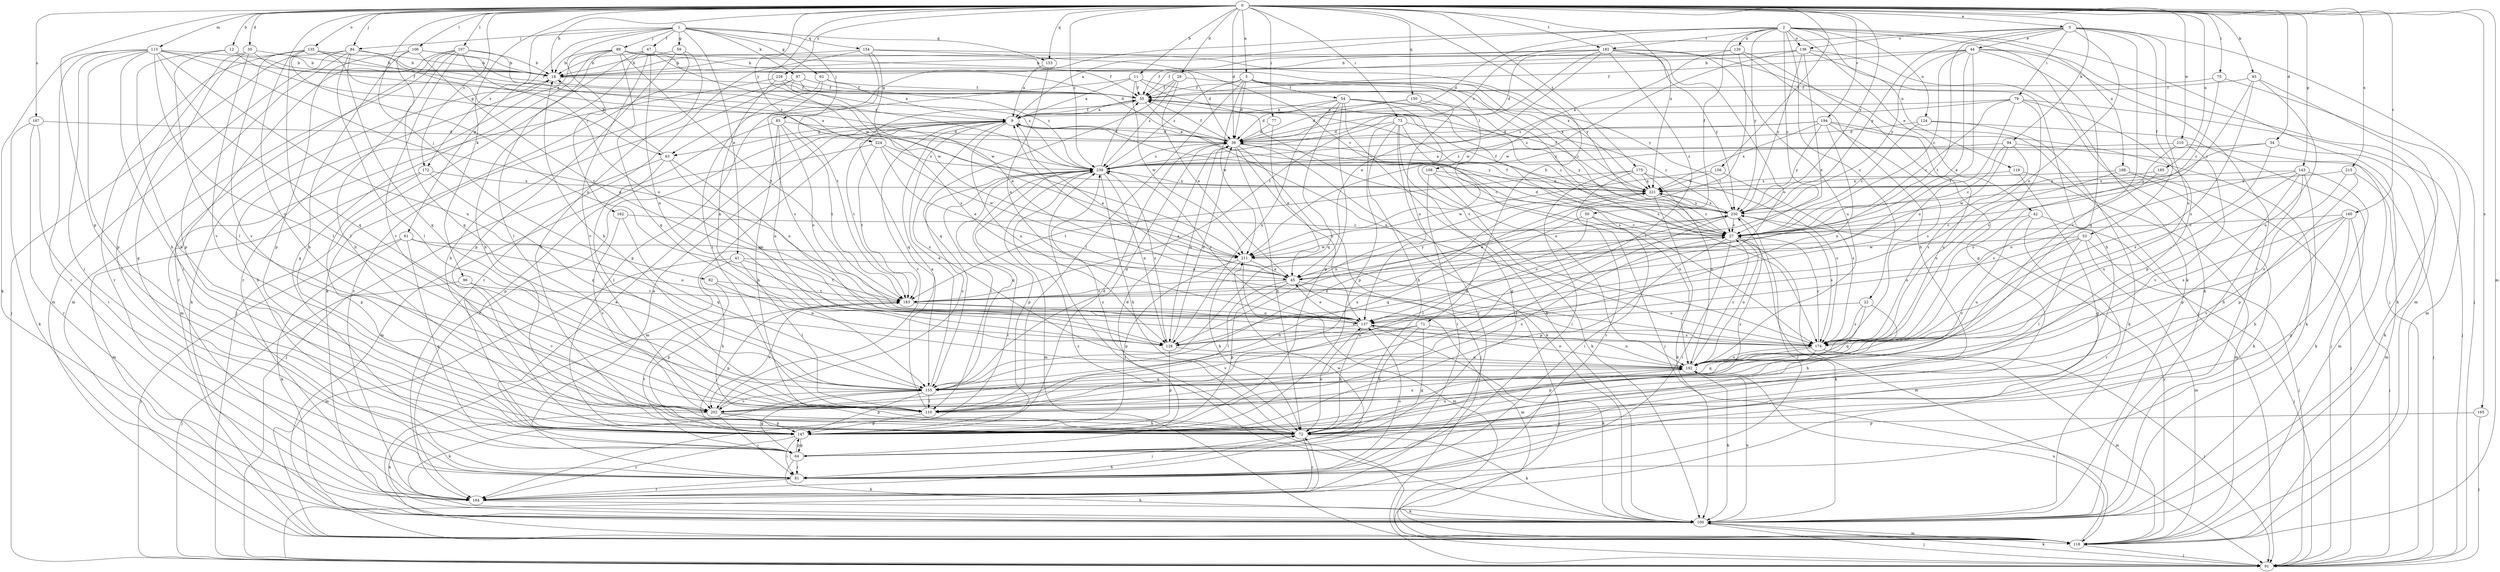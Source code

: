 strict digraph  {
0;
1;
2;
3;
5;
9;
11;
12;
18;
22;
27;
29;
34;
35;
36;
41;
42;
44;
45;
47;
50;
53;
54;
55;
59;
61;
62;
63;
64;
71;
72;
73;
75;
77;
79;
81;
82;
84;
85;
89;
91;
93;
94;
96;
97;
100;
106;
107;
108;
110;
113;
118;
119;
124;
126;
128;
135;
136;
137;
143;
147;
150;
153;
154;
155;
156;
160;
162;
164;
165;
167;
172;
174;
175;
182;
183;
185;
188;
192;
194;
202;
210;
211;
215;
221;
224;
226;
230;
239;
0 -> 3  [label=a];
0 -> 5  [label=a];
0 -> 11  [label=b];
0 -> 12  [label=b];
0 -> 18  [label=b];
0 -> 29  [label=d];
0 -> 34  [label=d];
0 -> 35  [label=d];
0 -> 36  [label=d];
0 -> 71  [label=h];
0 -> 73  [label=i];
0 -> 75  [label=i];
0 -> 77  [label=i];
0 -> 82  [label=j];
0 -> 84  [label=j];
0 -> 93  [label=k];
0 -> 94  [label=k];
0 -> 96  [label=k];
0 -> 106  [label=l];
0 -> 107  [label=l];
0 -> 113  [label=m];
0 -> 118  [label=m];
0 -> 135  [label=o];
0 -> 143  [label=p];
0 -> 147  [label=p];
0 -> 150  [label=q];
0 -> 153  [label=q];
0 -> 156  [label=r];
0 -> 160  [label=r];
0 -> 165  [label=s];
0 -> 167  [label=s];
0 -> 172  [label=s];
0 -> 175  [label=t];
0 -> 182  [label=t];
0 -> 185  [label=u];
0 -> 194  [label=v];
0 -> 202  [label=v];
0 -> 210  [label=w];
0 -> 211  [label=w];
0 -> 215  [label=x];
0 -> 221  [label=x];
0 -> 224  [label=y];
0 -> 226  [label=y];
0 -> 230  [label=y];
0 -> 239  [label=z];
1 -> 41  [label=e];
1 -> 47  [label=f];
1 -> 59  [label=g];
1 -> 61  [label=g];
1 -> 62  [label=g];
1 -> 84  [label=j];
1 -> 85  [label=j];
1 -> 89  [label=j];
1 -> 97  [label=k];
1 -> 153  [label=q];
1 -> 154  [label=q];
1 -> 162  [label=r];
1 -> 172  [label=s];
2 -> 9  [label=a];
2 -> 22  [label=c];
2 -> 27  [label=c];
2 -> 36  [label=d];
2 -> 42  [label=e];
2 -> 50  [label=f];
2 -> 63  [label=g];
2 -> 91  [label=j];
2 -> 100  [label=k];
2 -> 119  [label=n];
2 -> 124  [label=n];
2 -> 126  [label=n];
2 -> 136  [label=o];
2 -> 182  [label=t];
2 -> 188  [label=u];
2 -> 230  [label=y];
3 -> 44  [label=e];
3 -> 53  [label=f];
3 -> 79  [label=i];
3 -> 91  [label=j];
3 -> 136  [label=o];
3 -> 137  [label=o];
3 -> 183  [label=t];
3 -> 192  [label=u];
3 -> 202  [label=v];
3 -> 230  [label=y];
3 -> 239  [label=z];
5 -> 36  [label=d];
5 -> 54  [label=f];
5 -> 55  [label=f];
5 -> 108  [label=l];
5 -> 110  [label=l];
5 -> 174  [label=s];
5 -> 211  [label=w];
5 -> 221  [label=x];
5 -> 239  [label=z];
9 -> 36  [label=d];
9 -> 55  [label=f];
9 -> 63  [label=g];
9 -> 118  [label=m];
9 -> 128  [label=n];
9 -> 164  [label=r];
9 -> 183  [label=t];
9 -> 192  [label=u];
9 -> 202  [label=v];
9 -> 230  [label=y];
11 -> 9  [label=a];
11 -> 55  [label=f];
11 -> 147  [label=p];
11 -> 174  [label=s];
11 -> 211  [label=w];
11 -> 230  [label=y];
12 -> 18  [label=b];
12 -> 63  [label=g];
12 -> 72  [label=h];
12 -> 110  [label=l];
18 -> 55  [label=f];
18 -> 100  [label=k];
22 -> 72  [label=h];
22 -> 137  [label=o];
22 -> 155  [label=q];
22 -> 174  [label=s];
27 -> 36  [label=d];
27 -> 55  [label=f];
27 -> 81  [label=i];
27 -> 100  [label=k];
27 -> 118  [label=m];
27 -> 128  [label=n];
27 -> 147  [label=p];
27 -> 192  [label=u];
27 -> 211  [label=w];
29 -> 27  [label=c];
29 -> 45  [label=e];
29 -> 55  [label=f];
29 -> 155  [label=q];
29 -> 239  [label=z];
34 -> 100  [label=k];
34 -> 174  [label=s];
34 -> 230  [label=y];
34 -> 239  [label=z];
35 -> 9  [label=a];
35 -> 18  [label=b];
35 -> 64  [label=g];
35 -> 81  [label=i];
35 -> 202  [label=v];
36 -> 9  [label=a];
36 -> 27  [label=c];
36 -> 55  [label=f];
36 -> 72  [label=h];
36 -> 91  [label=j];
36 -> 100  [label=k];
36 -> 128  [label=n];
36 -> 137  [label=o];
36 -> 239  [label=z];
41 -> 45  [label=e];
41 -> 72  [label=h];
41 -> 110  [label=l];
41 -> 118  [label=m];
41 -> 183  [label=t];
42 -> 27  [label=c];
42 -> 91  [label=j];
42 -> 164  [label=r];
42 -> 202  [label=v];
44 -> 18  [label=b];
44 -> 27  [label=c];
44 -> 45  [label=e];
44 -> 55  [label=f];
44 -> 81  [label=i];
44 -> 118  [label=m];
44 -> 155  [label=q];
44 -> 183  [label=t];
44 -> 230  [label=y];
45 -> 9  [label=a];
45 -> 91  [label=j];
45 -> 110  [label=l];
45 -> 118  [label=m];
45 -> 147  [label=p];
45 -> 183  [label=t];
45 -> 230  [label=y];
47 -> 18  [label=b];
47 -> 36  [label=d];
47 -> 72  [label=h];
47 -> 91  [label=j];
47 -> 128  [label=n];
47 -> 202  [label=v];
47 -> 211  [label=w];
50 -> 27  [label=c];
50 -> 81  [label=i];
50 -> 110  [label=l];
50 -> 155  [label=q];
53 -> 91  [label=j];
53 -> 110  [label=l];
53 -> 118  [label=m];
53 -> 137  [label=o];
53 -> 192  [label=u];
53 -> 211  [label=w];
54 -> 9  [label=a];
54 -> 27  [label=c];
54 -> 36  [label=d];
54 -> 100  [label=k];
54 -> 128  [label=n];
54 -> 147  [label=p];
54 -> 155  [label=q];
54 -> 174  [label=s];
54 -> 192  [label=u];
55 -> 9  [label=a];
55 -> 155  [label=q];
55 -> 174  [label=s];
59 -> 18  [label=b];
59 -> 72  [label=h];
59 -> 100  [label=k];
59 -> 147  [label=p];
61 -> 64  [label=g];
61 -> 91  [label=j];
61 -> 100  [label=k];
61 -> 137  [label=o];
61 -> 211  [label=w];
62 -> 9  [label=a];
62 -> 55  [label=f];
62 -> 110  [label=l];
62 -> 174  [label=s];
63 -> 18  [label=b];
63 -> 91  [label=j];
63 -> 110  [label=l];
63 -> 128  [label=n];
63 -> 137  [label=o];
64 -> 9  [label=a];
64 -> 36  [label=d];
64 -> 81  [label=i];
64 -> 100  [label=k];
64 -> 147  [label=p];
64 -> 183  [label=t];
71 -> 64  [label=g];
71 -> 72  [label=h];
71 -> 128  [label=n];
71 -> 192  [label=u];
71 -> 202  [label=v];
72 -> 81  [label=i];
72 -> 100  [label=k];
72 -> 137  [label=o];
72 -> 164  [label=r];
72 -> 230  [label=y];
72 -> 239  [label=z];
73 -> 36  [label=d];
73 -> 64  [label=g];
73 -> 72  [label=h];
73 -> 91  [label=j];
73 -> 147  [label=p];
73 -> 164  [label=r];
73 -> 230  [label=y];
75 -> 27  [label=c];
75 -> 55  [label=f];
75 -> 118  [label=m];
77 -> 36  [label=d];
77 -> 45  [label=e];
79 -> 9  [label=a];
79 -> 27  [label=c];
79 -> 91  [label=j];
79 -> 137  [label=o];
79 -> 147  [label=p];
79 -> 174  [label=s];
79 -> 239  [label=z];
81 -> 9  [label=a];
81 -> 18  [label=b];
81 -> 137  [label=o];
81 -> 164  [label=r];
81 -> 211  [label=w];
82 -> 128  [label=n];
82 -> 147  [label=p];
82 -> 183  [label=t];
84 -> 18  [label=b];
84 -> 91  [label=j];
84 -> 110  [label=l];
84 -> 118  [label=m];
84 -> 147  [label=p];
84 -> 155  [label=q];
84 -> 239  [label=z];
85 -> 36  [label=d];
85 -> 72  [label=h];
85 -> 118  [label=m];
85 -> 128  [label=n];
85 -> 137  [label=o];
85 -> 183  [label=t];
89 -> 18  [label=b];
89 -> 36  [label=d];
89 -> 55  [label=f];
89 -> 64  [label=g];
89 -> 110  [label=l];
89 -> 155  [label=q];
89 -> 164  [label=r];
89 -> 183  [label=t];
89 -> 221  [label=x];
91 -> 72  [label=h];
91 -> 100  [label=k];
93 -> 27  [label=c];
93 -> 55  [label=f];
93 -> 100  [label=k];
93 -> 174  [label=s];
93 -> 192  [label=u];
94 -> 27  [label=c];
94 -> 91  [label=j];
94 -> 174  [label=s];
94 -> 211  [label=w];
94 -> 239  [label=z];
96 -> 91  [label=j];
96 -> 183  [label=t];
96 -> 202  [label=v];
97 -> 45  [label=e];
97 -> 55  [label=f];
97 -> 72  [label=h];
97 -> 164  [label=r];
97 -> 239  [label=z];
100 -> 91  [label=j];
100 -> 118  [label=m];
100 -> 192  [label=u];
100 -> 239  [label=z];
106 -> 18  [label=b];
106 -> 55  [label=f];
106 -> 72  [label=h];
106 -> 137  [label=o];
106 -> 147  [label=p];
106 -> 155  [label=q];
107 -> 18  [label=b];
107 -> 72  [label=h];
107 -> 81  [label=i];
107 -> 118  [label=m];
107 -> 137  [label=o];
107 -> 164  [label=r];
107 -> 202  [label=v];
107 -> 239  [label=z];
108 -> 81  [label=i];
108 -> 100  [label=k];
108 -> 192  [label=u];
108 -> 221  [label=x];
110 -> 9  [label=a];
110 -> 27  [label=c];
110 -> 147  [label=p];
110 -> 192  [label=u];
110 -> 221  [label=x];
113 -> 18  [label=b];
113 -> 55  [label=f];
113 -> 72  [label=h];
113 -> 81  [label=i];
113 -> 100  [label=k];
113 -> 110  [label=l];
113 -> 147  [label=p];
113 -> 155  [label=q];
113 -> 164  [label=r];
113 -> 183  [label=t];
113 -> 192  [label=u];
118 -> 91  [label=j];
118 -> 192  [label=u];
118 -> 230  [label=y];
118 -> 239  [label=z];
119 -> 64  [label=g];
119 -> 118  [label=m];
119 -> 221  [label=x];
124 -> 27  [label=c];
124 -> 36  [label=d];
124 -> 91  [label=j];
124 -> 100  [label=k];
126 -> 18  [label=b];
126 -> 64  [label=g];
126 -> 72  [label=h];
126 -> 183  [label=t];
126 -> 211  [label=w];
128 -> 36  [label=d];
128 -> 147  [label=p];
128 -> 192  [label=u];
128 -> 239  [label=z];
135 -> 18  [label=b];
135 -> 110  [label=l];
135 -> 137  [label=o];
135 -> 164  [label=r];
135 -> 202  [label=v];
135 -> 211  [label=w];
135 -> 221  [label=x];
136 -> 18  [label=b];
136 -> 45  [label=e];
136 -> 55  [label=f];
136 -> 72  [label=h];
136 -> 100  [label=k];
136 -> 211  [label=w];
136 -> 230  [label=y];
137 -> 45  [label=e];
137 -> 72  [label=h];
137 -> 100  [label=k];
137 -> 128  [label=n];
137 -> 174  [label=s];
137 -> 239  [label=z];
143 -> 72  [label=h];
143 -> 81  [label=i];
143 -> 100  [label=k];
143 -> 137  [label=o];
143 -> 147  [label=p];
143 -> 192  [label=u];
143 -> 221  [label=x];
147 -> 36  [label=d];
147 -> 64  [label=g];
147 -> 81  [label=i];
147 -> 164  [label=r];
147 -> 192  [label=u];
150 -> 9  [label=a];
150 -> 27  [label=c];
150 -> 36  [label=d];
150 -> 137  [label=o];
153 -> 9  [label=a];
153 -> 137  [label=o];
154 -> 18  [label=b];
154 -> 27  [label=c];
154 -> 164  [label=r];
154 -> 174  [label=s];
154 -> 183  [label=t];
154 -> 230  [label=y];
155 -> 9  [label=a];
155 -> 18  [label=b];
155 -> 36  [label=d];
155 -> 64  [label=g];
155 -> 100  [label=k];
155 -> 110  [label=l];
155 -> 147  [label=p];
155 -> 202  [label=v];
155 -> 221  [label=x];
156 -> 174  [label=s];
156 -> 211  [label=w];
156 -> 221  [label=x];
160 -> 27  [label=c];
160 -> 64  [label=g];
160 -> 72  [label=h];
160 -> 91  [label=j];
160 -> 174  [label=s];
160 -> 202  [label=v];
162 -> 27  [label=c];
162 -> 155  [label=q];
162 -> 202  [label=v];
164 -> 72  [label=h];
164 -> 100  [label=k];
165 -> 91  [label=j];
165 -> 147  [label=p];
167 -> 36  [label=d];
167 -> 81  [label=i];
167 -> 100  [label=k];
167 -> 164  [label=r];
172 -> 118  [label=m];
172 -> 147  [label=p];
172 -> 155  [label=q];
172 -> 221  [label=x];
174 -> 9  [label=a];
174 -> 27  [label=c];
174 -> 91  [label=j];
174 -> 118  [label=m];
174 -> 147  [label=p];
174 -> 155  [label=q];
174 -> 192  [label=u];
175 -> 81  [label=i];
175 -> 164  [label=r];
175 -> 174  [label=s];
175 -> 183  [label=t];
175 -> 192  [label=u];
175 -> 221  [label=x];
182 -> 18  [label=b];
182 -> 36  [label=d];
182 -> 45  [label=e];
182 -> 55  [label=f];
182 -> 91  [label=j];
182 -> 110  [label=l];
182 -> 137  [label=o];
182 -> 183  [label=t];
182 -> 192  [label=u];
182 -> 230  [label=y];
183 -> 137  [label=o];
183 -> 147  [label=p];
183 -> 174  [label=s];
183 -> 202  [label=v];
185 -> 174  [label=s];
185 -> 221  [label=x];
188 -> 91  [label=j];
188 -> 100  [label=k];
188 -> 174  [label=s];
188 -> 221  [label=x];
192 -> 27  [label=c];
192 -> 100  [label=k];
192 -> 137  [label=o];
192 -> 155  [label=q];
194 -> 36  [label=d];
194 -> 100  [label=k];
194 -> 128  [label=n];
194 -> 174  [label=s];
194 -> 192  [label=u];
194 -> 221  [label=x];
194 -> 230  [label=y];
194 -> 239  [label=z];
202 -> 72  [label=h];
202 -> 81  [label=i];
202 -> 100  [label=k];
202 -> 147  [label=p];
202 -> 239  [label=z];
210 -> 118  [label=m];
210 -> 174  [label=s];
210 -> 202  [label=v];
210 -> 239  [label=z];
211 -> 45  [label=e];
211 -> 72  [label=h];
211 -> 118  [label=m];
211 -> 147  [label=p];
215 -> 118  [label=m];
215 -> 147  [label=p];
215 -> 192  [label=u];
215 -> 221  [label=x];
221 -> 9  [label=a];
221 -> 27  [label=c];
221 -> 55  [label=f];
221 -> 100  [label=k];
221 -> 128  [label=n];
221 -> 230  [label=y];
224 -> 45  [label=e];
224 -> 147  [label=p];
224 -> 183  [label=t];
224 -> 211  [label=w];
224 -> 239  [label=z];
226 -> 55  [label=f];
226 -> 118  [label=m];
226 -> 128  [label=n];
226 -> 239  [label=z];
230 -> 27  [label=c];
230 -> 45  [label=e];
230 -> 55  [label=f];
230 -> 110  [label=l];
230 -> 137  [label=o];
230 -> 164  [label=r];
230 -> 174  [label=s];
230 -> 221  [label=x];
239 -> 55  [label=f];
239 -> 72  [label=h];
239 -> 110  [label=l];
239 -> 118  [label=m];
239 -> 128  [label=n];
239 -> 147  [label=p];
239 -> 155  [label=q];
239 -> 164  [label=r];
239 -> 221  [label=x];
}
